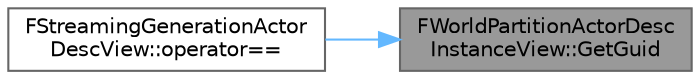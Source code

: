 digraph "FWorldPartitionActorDescInstanceView::GetGuid"
{
 // INTERACTIVE_SVG=YES
 // LATEX_PDF_SIZE
  bgcolor="transparent";
  edge [fontname=Helvetica,fontsize=10,labelfontname=Helvetica,labelfontsize=10];
  node [fontname=Helvetica,fontsize=10,shape=box,height=0.2,width=0.4];
  rankdir="RL";
  Node1 [id="Node000001",label="FWorldPartitionActorDesc\lInstanceView::GetGuid",height=0.2,width=0.4,color="gray40", fillcolor="grey60", style="filled", fontcolor="black",tooltip=" "];
  Node1 -> Node2 [id="edge1_Node000001_Node000002",dir="back",color="steelblue1",style="solid",tooltip=" "];
  Node2 [id="Node000002",label="FStreamingGenerationActor\lDescView::operator==",height=0.2,width=0.4,color="grey40", fillcolor="white", style="filled",URL="$d5/dcb/classFStreamingGenerationActorDescView.html#aab28f77c674886f05057ba6afdde5c6b",tooltip=" "];
}
